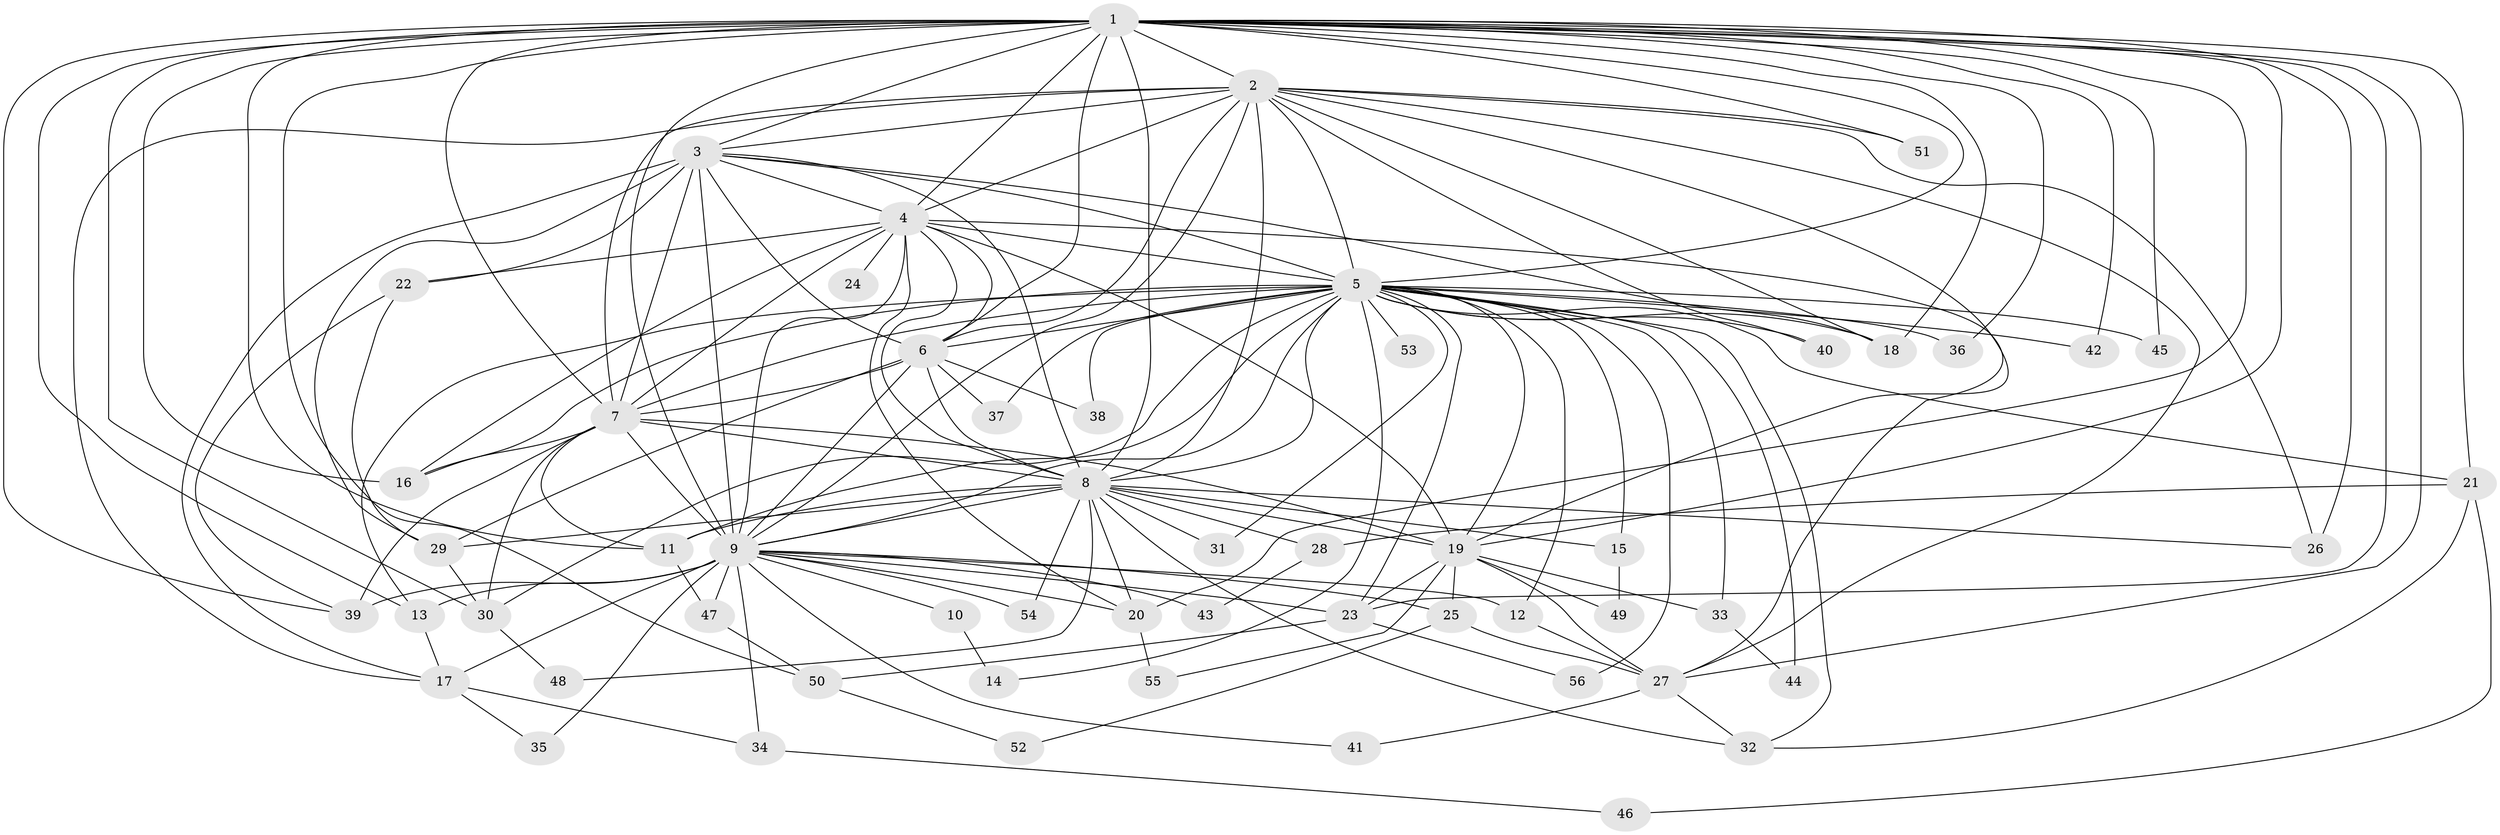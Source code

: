 // original degree distribution, {30: 0.008928571428571428, 18: 0.017857142857142856, 22: 0.008928571428571428, 20: 0.008928571428571428, 36: 0.008928571428571428, 14: 0.008928571428571428, 25: 0.017857142857142856, 21: 0.008928571428571428, 3: 0.16964285714285715, 5: 0.05357142857142857, 4: 0.08928571428571429, 2: 0.5803571428571429, 6: 0.017857142857142856}
// Generated by graph-tools (version 1.1) at 2025/34/03/09/25 02:34:38]
// undirected, 56 vertices, 158 edges
graph export_dot {
graph [start="1"]
  node [color=gray90,style=filled];
  1;
  2;
  3;
  4;
  5;
  6;
  7;
  8;
  9;
  10;
  11;
  12;
  13;
  14;
  15;
  16;
  17;
  18;
  19;
  20;
  21;
  22;
  23;
  24;
  25;
  26;
  27;
  28;
  29;
  30;
  31;
  32;
  33;
  34;
  35;
  36;
  37;
  38;
  39;
  40;
  41;
  42;
  43;
  44;
  45;
  46;
  47;
  48;
  49;
  50;
  51;
  52;
  53;
  54;
  55;
  56;
  1 -- 2 [weight=1.0];
  1 -- 3 [weight=1.0];
  1 -- 4 [weight=1.0];
  1 -- 5 [weight=1.0];
  1 -- 6 [weight=2.0];
  1 -- 7 [weight=3.0];
  1 -- 8 [weight=1.0];
  1 -- 9 [weight=2.0];
  1 -- 11 [weight=1.0];
  1 -- 13 [weight=1.0];
  1 -- 16 [weight=1.0];
  1 -- 18 [weight=1.0];
  1 -- 19 [weight=1.0];
  1 -- 20 [weight=1.0];
  1 -- 21 [weight=1.0];
  1 -- 23 [weight=1.0];
  1 -- 26 [weight=1.0];
  1 -- 27 [weight=1.0];
  1 -- 30 [weight=1.0];
  1 -- 36 [weight=1.0];
  1 -- 39 [weight=1.0];
  1 -- 42 [weight=2.0];
  1 -- 45 [weight=1.0];
  1 -- 50 [weight=1.0];
  1 -- 51 [weight=1.0];
  2 -- 3 [weight=2.0];
  2 -- 4 [weight=1.0];
  2 -- 5 [weight=1.0];
  2 -- 6 [weight=1.0];
  2 -- 7 [weight=2.0];
  2 -- 8 [weight=1.0];
  2 -- 9 [weight=1.0];
  2 -- 17 [weight=1.0];
  2 -- 18 [weight=1.0];
  2 -- 19 [weight=1.0];
  2 -- 26 [weight=2.0];
  2 -- 27 [weight=1.0];
  2 -- 40 [weight=1.0];
  2 -- 51 [weight=1.0];
  3 -- 4 [weight=2.0];
  3 -- 5 [weight=1.0];
  3 -- 6 [weight=1.0];
  3 -- 7 [weight=2.0];
  3 -- 8 [weight=2.0];
  3 -- 9 [weight=9.0];
  3 -- 17 [weight=1.0];
  3 -- 18 [weight=1.0];
  3 -- 22 [weight=1.0];
  3 -- 29 [weight=1.0];
  4 -- 5 [weight=1.0];
  4 -- 6 [weight=1.0];
  4 -- 7 [weight=2.0];
  4 -- 8 [weight=1.0];
  4 -- 9 [weight=3.0];
  4 -- 16 [weight=1.0];
  4 -- 19 [weight=1.0];
  4 -- 20 [weight=1.0];
  4 -- 22 [weight=2.0];
  4 -- 24 [weight=1.0];
  4 -- 27 [weight=1.0];
  5 -- 6 [weight=1.0];
  5 -- 7 [weight=3.0];
  5 -- 8 [weight=1.0];
  5 -- 9 [weight=1.0];
  5 -- 11 [weight=1.0];
  5 -- 12 [weight=1.0];
  5 -- 13 [weight=1.0];
  5 -- 14 [weight=1.0];
  5 -- 15 [weight=1.0];
  5 -- 16 [weight=1.0];
  5 -- 18 [weight=1.0];
  5 -- 19 [weight=2.0];
  5 -- 21 [weight=1.0];
  5 -- 23 [weight=1.0];
  5 -- 30 [weight=1.0];
  5 -- 31 [weight=1.0];
  5 -- 32 [weight=1.0];
  5 -- 33 [weight=1.0];
  5 -- 36 [weight=2.0];
  5 -- 37 [weight=1.0];
  5 -- 38 [weight=1.0];
  5 -- 40 [weight=1.0];
  5 -- 42 [weight=1.0];
  5 -- 44 [weight=1.0];
  5 -- 45 [weight=1.0];
  5 -- 53 [weight=1.0];
  5 -- 56 [weight=1.0];
  6 -- 7 [weight=2.0];
  6 -- 8 [weight=1.0];
  6 -- 9 [weight=1.0];
  6 -- 29 [weight=2.0];
  6 -- 37 [weight=1.0];
  6 -- 38 [weight=1.0];
  7 -- 8 [weight=2.0];
  7 -- 9 [weight=3.0];
  7 -- 11 [weight=1.0];
  7 -- 16 [weight=1.0];
  7 -- 19 [weight=13.0];
  7 -- 30 [weight=2.0];
  7 -- 39 [weight=3.0];
  8 -- 9 [weight=1.0];
  8 -- 11 [weight=1.0];
  8 -- 15 [weight=1.0];
  8 -- 19 [weight=1.0];
  8 -- 20 [weight=1.0];
  8 -- 26 [weight=1.0];
  8 -- 28 [weight=1.0];
  8 -- 29 [weight=1.0];
  8 -- 31 [weight=1.0];
  8 -- 32 [weight=1.0];
  8 -- 48 [weight=1.0];
  8 -- 54 [weight=1.0];
  9 -- 10 [weight=1.0];
  9 -- 12 [weight=1.0];
  9 -- 13 [weight=1.0];
  9 -- 17 [weight=1.0];
  9 -- 20 [weight=1.0];
  9 -- 23 [weight=1.0];
  9 -- 25 [weight=1.0];
  9 -- 34 [weight=1.0];
  9 -- 35 [weight=1.0];
  9 -- 39 [weight=1.0];
  9 -- 41 [weight=1.0];
  9 -- 43 [weight=1.0];
  9 -- 47 [weight=1.0];
  9 -- 54 [weight=1.0];
  10 -- 14 [weight=1.0];
  11 -- 47 [weight=1.0];
  12 -- 27 [weight=1.0];
  13 -- 17 [weight=1.0];
  15 -- 49 [weight=1.0];
  17 -- 34 [weight=1.0];
  17 -- 35 [weight=1.0];
  19 -- 23 [weight=1.0];
  19 -- 25 [weight=1.0];
  19 -- 27 [weight=1.0];
  19 -- 33 [weight=2.0];
  19 -- 49 [weight=1.0];
  19 -- 55 [weight=1.0];
  20 -- 55 [weight=1.0];
  21 -- 28 [weight=1.0];
  21 -- 32 [weight=1.0];
  21 -- 46 [weight=1.0];
  22 -- 29 [weight=1.0];
  22 -- 39 [weight=1.0];
  23 -- 50 [weight=1.0];
  23 -- 56 [weight=1.0];
  25 -- 27 [weight=1.0];
  25 -- 52 [weight=1.0];
  27 -- 32 [weight=1.0];
  27 -- 41 [weight=1.0];
  28 -- 43 [weight=1.0];
  29 -- 30 [weight=1.0];
  30 -- 48 [weight=1.0];
  33 -- 44 [weight=1.0];
  34 -- 46 [weight=1.0];
  47 -- 50 [weight=1.0];
  50 -- 52 [weight=1.0];
}
